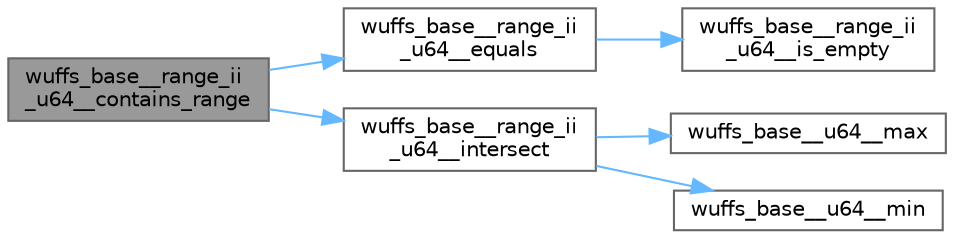 digraph "wuffs_base__range_ii_u64__contains_range"
{
 // LATEX_PDF_SIZE
  bgcolor="transparent";
  edge [fontname=Helvetica,fontsize=10,labelfontname=Helvetica,labelfontsize=10];
  node [fontname=Helvetica,fontsize=10,shape=box,height=0.2,width=0.4];
  rankdir="LR";
  Node1 [id="Node000001",label="wuffs_base__range_ii\l_u64__contains_range",height=0.2,width=0.4,color="gray40", fillcolor="grey60", style="filled", fontcolor="black",tooltip=" "];
  Node1 -> Node2 [id="edge1_Node000001_Node000002",color="steelblue1",style="solid",tooltip=" "];
  Node2 [id="Node000002",label="wuffs_base__range_ii\l_u64__equals",height=0.2,width=0.4,color="grey40", fillcolor="white", style="filled",URL="$wuffs-v0_83_8c.html#a36fdf5f0b5f2bbab8c9eb93ee6d464d9",tooltip=" "];
  Node2 -> Node3 [id="edge2_Node000002_Node000003",color="steelblue1",style="solid",tooltip=" "];
  Node3 [id="Node000003",label="wuffs_base__range_ii\l_u64__is_empty",height=0.2,width=0.4,color="grey40", fillcolor="white", style="filled",URL="$wuffs-v0_83_8c.html#ae9a300f9c98e4b23027f1bb9e0c0ab32",tooltip=" "];
  Node1 -> Node4 [id="edge3_Node000001_Node000004",color="steelblue1",style="solid",tooltip=" "];
  Node4 [id="Node000004",label="wuffs_base__range_ii\l_u64__intersect",height=0.2,width=0.4,color="grey40", fillcolor="white", style="filled",URL="$wuffs-v0_83_8c.html#a3ffa62b3bc5dddd3ee68b7b546e06db6",tooltip=" "];
  Node4 -> Node5 [id="edge4_Node000004_Node000005",color="steelblue1",style="solid",tooltip=" "];
  Node5 [id="Node000005",label="wuffs_base__u64__max",height=0.2,width=0.4,color="grey40", fillcolor="white", style="filled",URL="$wuffs-v0_83_8c.html#a96e9b368633c2f4d6746acf4a28bc095",tooltip=" "];
  Node4 -> Node6 [id="edge5_Node000004_Node000006",color="steelblue1",style="solid",tooltip=" "];
  Node6 [id="Node000006",label="wuffs_base__u64__min",height=0.2,width=0.4,color="grey40", fillcolor="white", style="filled",URL="$wuffs-v0_83_8c.html#a31d9bb0878828d87801ed6166e8fccd7",tooltip=" "];
}
